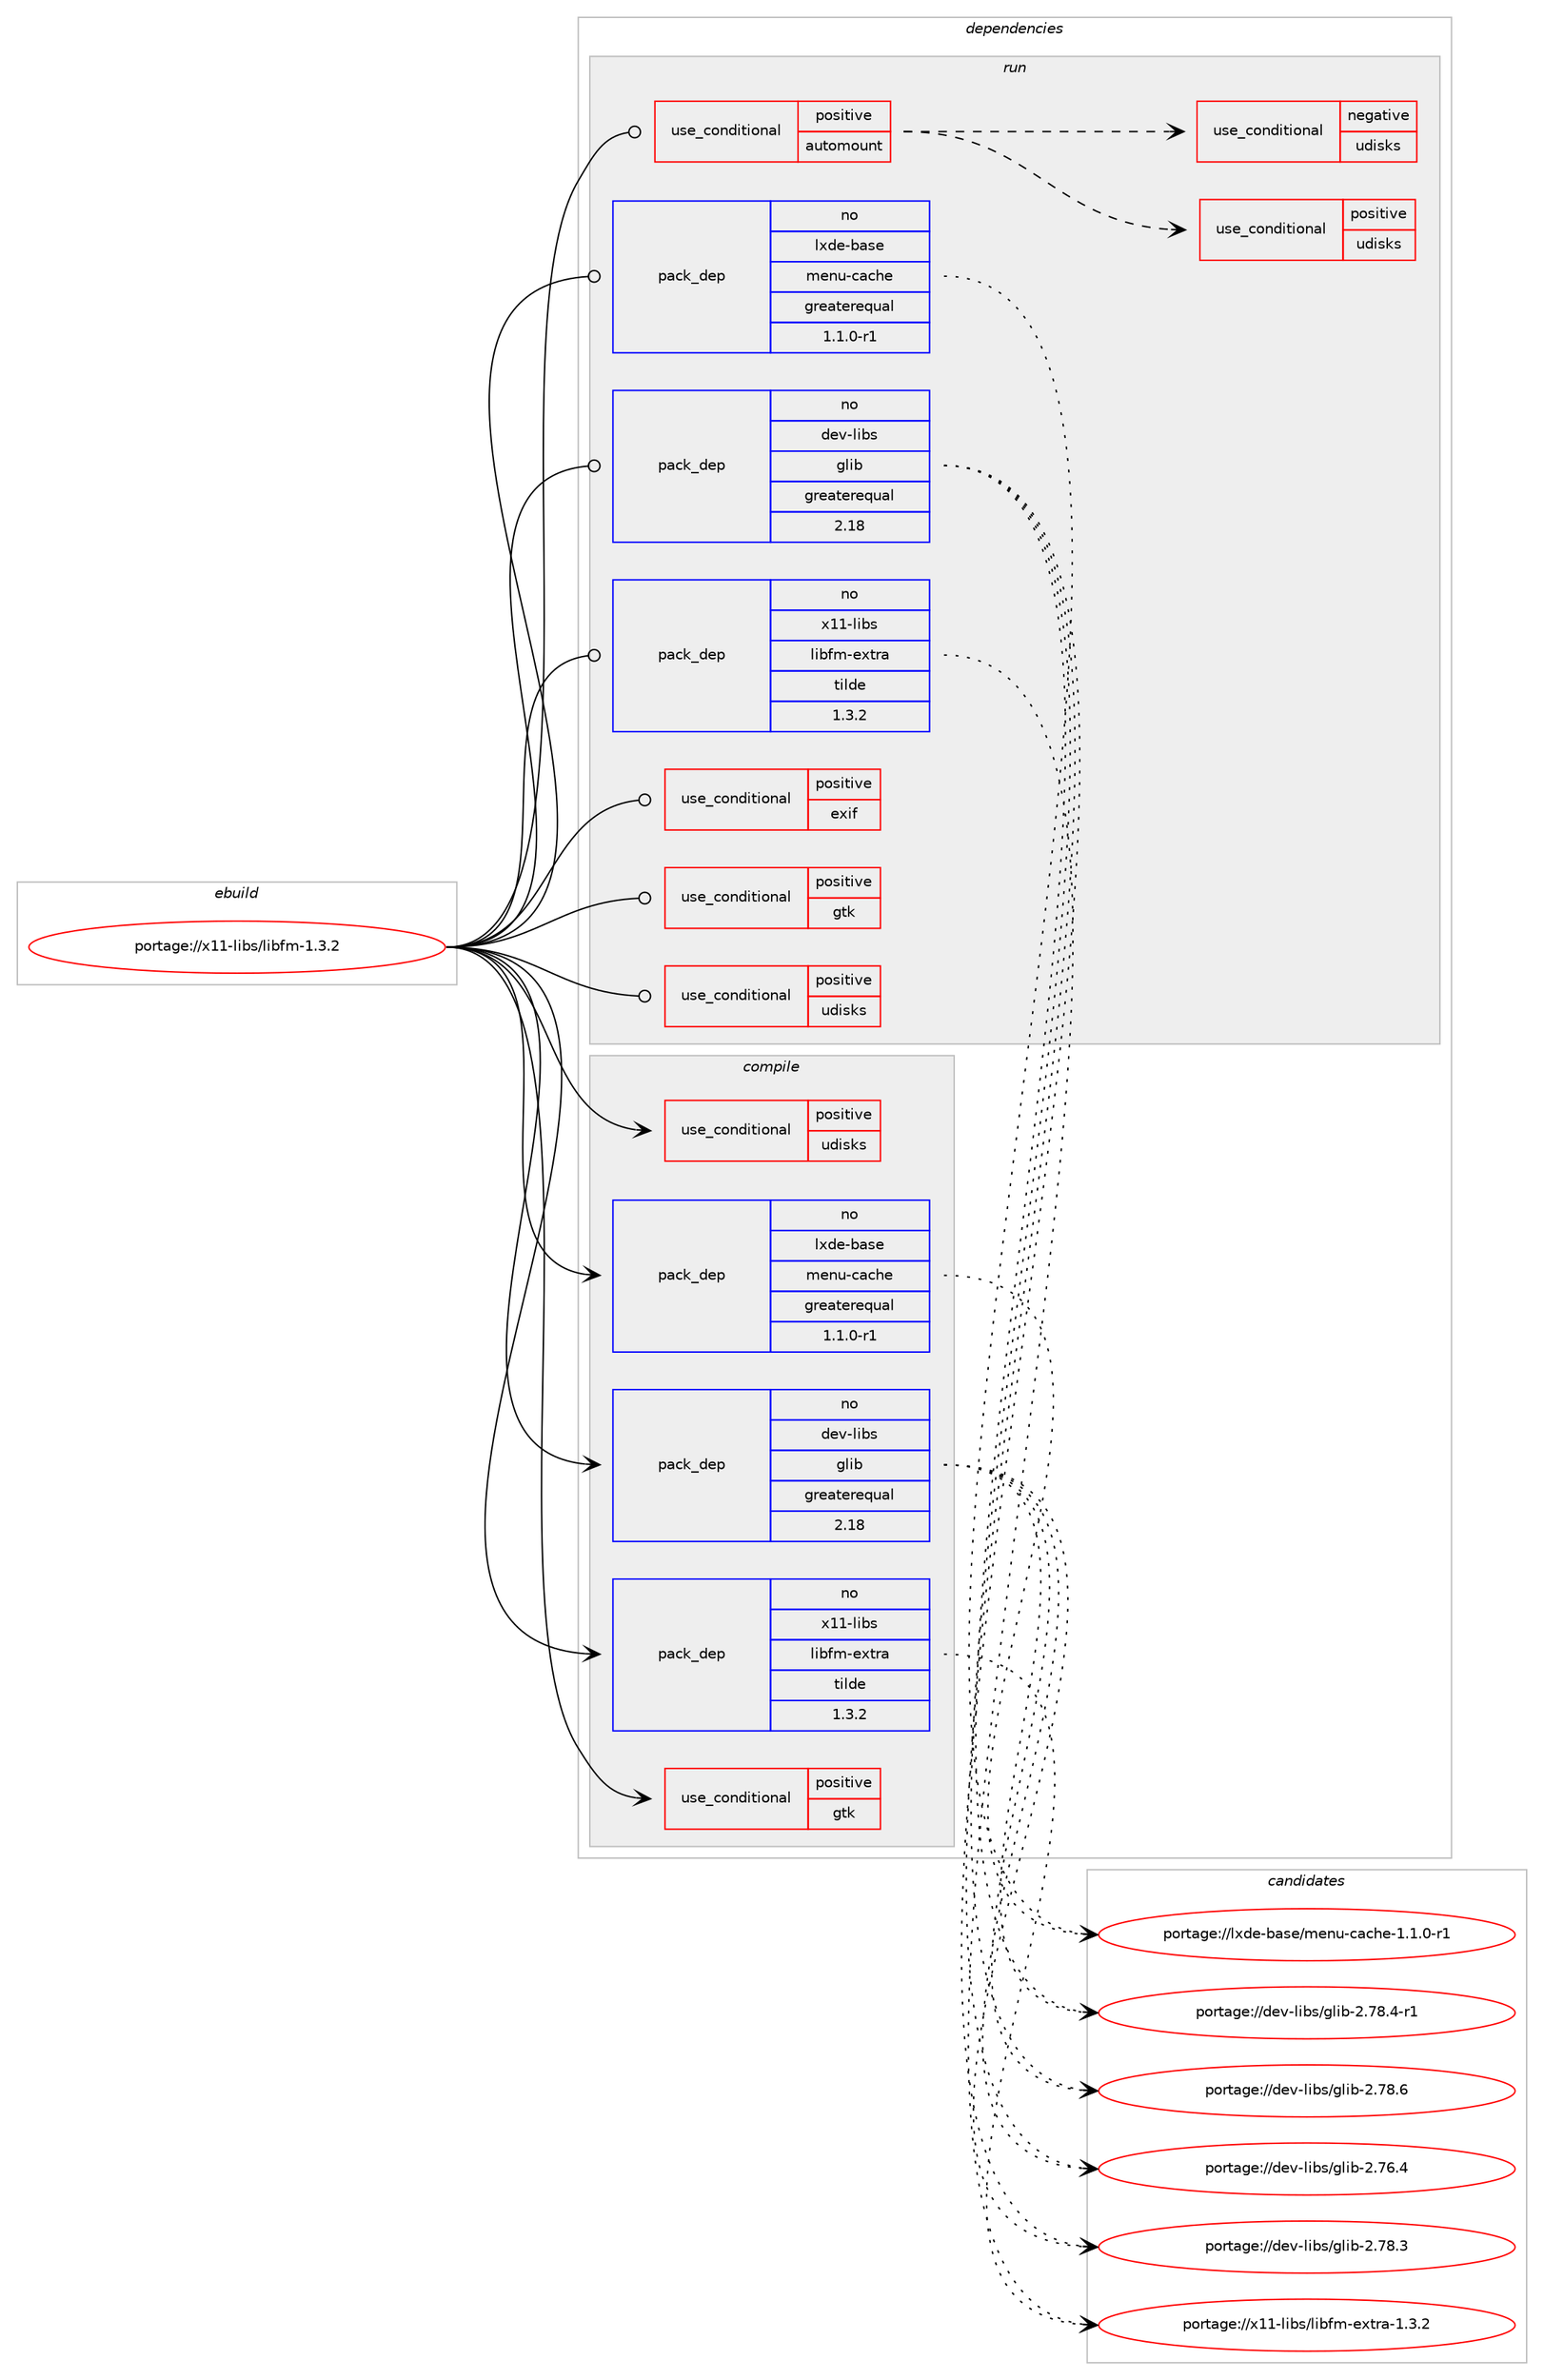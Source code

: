 digraph prolog {

# *************
# Graph options
# *************

newrank=true;
concentrate=true;
compound=true;
graph [rankdir=LR,fontname=Helvetica,fontsize=10,ranksep=1.5];#, ranksep=2.5, nodesep=0.2];
edge  [arrowhead=vee];
node  [fontname=Helvetica,fontsize=10];

# **********
# The ebuild
# **********

subgraph cluster_leftcol {
color=gray;
rank=same;
label=<<i>ebuild</i>>;
id [label="portage://x11-libs/libfm-1.3.2", color=red, width=4, href="../x11-libs/libfm-1.3.2.svg"];
}

# ****************
# The dependencies
# ****************

subgraph cluster_midcol {
color=gray;
label=<<i>dependencies</i>>;
subgraph cluster_compile {
fillcolor="#eeeeee";
style=filled;
label=<<i>compile</i>>;
subgraph cond118897 {
dependency228755 [label=<<TABLE BORDER="0" CELLBORDER="1" CELLSPACING="0" CELLPADDING="4"><TR><TD ROWSPAN="3" CELLPADDING="10">use_conditional</TD></TR><TR><TD>positive</TD></TR><TR><TD>gtk</TD></TR></TABLE>>, shape=none, color=red];
# *** BEGIN UNKNOWN DEPENDENCY TYPE (TODO) ***
# dependency228755 -> package_dependency(portage://x11-libs/libfm-1.3.2,install,no,x11-libs,gtk+,none,[,,],[slot(3)],[])
# *** END UNKNOWN DEPENDENCY TYPE (TODO) ***

}
id:e -> dependency228755:w [weight=20,style="solid",arrowhead="vee"];
subgraph cond118898 {
dependency228756 [label=<<TABLE BORDER="0" CELLBORDER="1" CELLSPACING="0" CELLPADDING="4"><TR><TD ROWSPAN="3" CELLPADDING="10">use_conditional</TD></TR><TR><TD>positive</TD></TR><TR><TD>udisks</TD></TR></TABLE>>, shape=none, color=red];
# *** BEGIN UNKNOWN DEPENDENCY TYPE (TODO) ***
# dependency228756 -> package_dependency(portage://x11-libs/libfm-1.3.2,install,no,dev-libs,dbus-glib,none,[,,],[],[])
# *** END UNKNOWN DEPENDENCY TYPE (TODO) ***

}
id:e -> dependency228756:w [weight=20,style="solid",arrowhead="vee"];
subgraph pack106555 {
dependency228757 [label=<<TABLE BORDER="0" CELLBORDER="1" CELLSPACING="0" CELLPADDING="4" WIDTH="220"><TR><TD ROWSPAN="6" CELLPADDING="30">pack_dep</TD></TR><TR><TD WIDTH="110">no</TD></TR><TR><TD>dev-libs</TD></TR><TR><TD>glib</TD></TR><TR><TD>greaterequal</TD></TR><TR><TD>2.18</TD></TR></TABLE>>, shape=none, color=blue];
}
id:e -> dependency228757:w [weight=20,style="solid",arrowhead="vee"];
# *** BEGIN UNKNOWN DEPENDENCY TYPE (TODO) ***
# id -> package_dependency(portage://x11-libs/libfm-1.3.2,install,no,dev-util,desktop-file-utils,none,[,,],[],[])
# *** END UNKNOWN DEPENDENCY TYPE (TODO) ***

subgraph pack106556 {
dependency228758 [label=<<TABLE BORDER="0" CELLBORDER="1" CELLSPACING="0" CELLPADDING="4" WIDTH="220"><TR><TD ROWSPAN="6" CELLPADDING="30">pack_dep</TD></TR><TR><TD WIDTH="110">no</TD></TR><TR><TD>lxde-base</TD></TR><TR><TD>menu-cache</TD></TR><TR><TD>greaterequal</TD></TR><TR><TD>1.1.0-r1</TD></TR></TABLE>>, shape=none, color=blue];
}
id:e -> dependency228758:w [weight=20,style="solid",arrowhead="vee"];
subgraph pack106557 {
dependency228759 [label=<<TABLE BORDER="0" CELLBORDER="1" CELLSPACING="0" CELLPADDING="4" WIDTH="220"><TR><TD ROWSPAN="6" CELLPADDING="30">pack_dep</TD></TR><TR><TD WIDTH="110">no</TD></TR><TR><TD>x11-libs</TD></TR><TR><TD>libfm-extra</TD></TR><TR><TD>tilde</TD></TR><TR><TD>1.3.2</TD></TR></TABLE>>, shape=none, color=blue];
}
id:e -> dependency228759:w [weight=20,style="solid",arrowhead="vee"];
# *** BEGIN UNKNOWN DEPENDENCY TYPE (TODO) ***
# id -> package_dependency(portage://x11-libs/libfm-1.3.2,install,no,x11-misc,shared-mime-info,none,[,,],[],[])
# *** END UNKNOWN DEPENDENCY TYPE (TODO) ***

}
subgraph cluster_compileandrun {
fillcolor="#eeeeee";
style=filled;
label=<<i>compile and run</i>>;
}
subgraph cluster_run {
fillcolor="#eeeeee";
style=filled;
label=<<i>run</i>>;
subgraph cond118899 {
dependency228760 [label=<<TABLE BORDER="0" CELLBORDER="1" CELLSPACING="0" CELLPADDING="4"><TR><TD ROWSPAN="3" CELLPADDING="10">use_conditional</TD></TR><TR><TD>positive</TD></TR><TR><TD>automount</TD></TR></TABLE>>, shape=none, color=red];
subgraph cond118900 {
dependency228761 [label=<<TABLE BORDER="0" CELLBORDER="1" CELLSPACING="0" CELLPADDING="4"><TR><TD ROWSPAN="3" CELLPADDING="10">use_conditional</TD></TR><TR><TD>positive</TD></TR><TR><TD>udisks</TD></TR></TABLE>>, shape=none, color=red];
# *** BEGIN UNKNOWN DEPENDENCY TYPE (TODO) ***
# dependency228761 -> package_dependency(portage://x11-libs/libfm-1.3.2,run,no,gnome-base,gvfs,none,[,,],[],[use(enable(udev),none),use(enable(udisks),none)])
# *** END UNKNOWN DEPENDENCY TYPE (TODO) ***

}
dependency228760:e -> dependency228761:w [weight=20,style="dashed",arrowhead="vee"];
subgraph cond118901 {
dependency228762 [label=<<TABLE BORDER="0" CELLBORDER="1" CELLSPACING="0" CELLPADDING="4"><TR><TD ROWSPAN="3" CELLPADDING="10">use_conditional</TD></TR><TR><TD>negative</TD></TR><TR><TD>udisks</TD></TR></TABLE>>, shape=none, color=red];
# *** BEGIN UNKNOWN DEPENDENCY TYPE (TODO) ***
# dependency228762 -> package_dependency(portage://x11-libs/libfm-1.3.2,run,no,gnome-base,gvfs,none,[,,],[],[use(enable(udev),none)])
# *** END UNKNOWN DEPENDENCY TYPE (TODO) ***

}
dependency228760:e -> dependency228762:w [weight=20,style="dashed",arrowhead="vee"];
}
id:e -> dependency228760:w [weight=20,style="solid",arrowhead="odot"];
subgraph cond118902 {
dependency228763 [label=<<TABLE BORDER="0" CELLBORDER="1" CELLSPACING="0" CELLPADDING="4"><TR><TD ROWSPAN="3" CELLPADDING="10">use_conditional</TD></TR><TR><TD>positive</TD></TR><TR><TD>exif</TD></TR></TABLE>>, shape=none, color=red];
# *** BEGIN UNKNOWN DEPENDENCY TYPE (TODO) ***
# dependency228763 -> package_dependency(portage://x11-libs/libfm-1.3.2,run,no,media-libs,libexif,none,[,,],[],[])
# *** END UNKNOWN DEPENDENCY TYPE (TODO) ***

}
id:e -> dependency228763:w [weight=20,style="solid",arrowhead="odot"];
subgraph cond118903 {
dependency228764 [label=<<TABLE BORDER="0" CELLBORDER="1" CELLSPACING="0" CELLPADDING="4"><TR><TD ROWSPAN="3" CELLPADDING="10">use_conditional</TD></TR><TR><TD>positive</TD></TR><TR><TD>gtk</TD></TR></TABLE>>, shape=none, color=red];
# *** BEGIN UNKNOWN DEPENDENCY TYPE (TODO) ***
# dependency228764 -> package_dependency(portage://x11-libs/libfm-1.3.2,run,no,x11-libs,gtk+,none,[,,],[slot(3)],[])
# *** END UNKNOWN DEPENDENCY TYPE (TODO) ***

}
id:e -> dependency228764:w [weight=20,style="solid",arrowhead="odot"];
subgraph cond118904 {
dependency228765 [label=<<TABLE BORDER="0" CELLBORDER="1" CELLSPACING="0" CELLPADDING="4"><TR><TD ROWSPAN="3" CELLPADDING="10">use_conditional</TD></TR><TR><TD>positive</TD></TR><TR><TD>udisks</TD></TR></TABLE>>, shape=none, color=red];
# *** BEGIN UNKNOWN DEPENDENCY TYPE (TODO) ***
# dependency228765 -> package_dependency(portage://x11-libs/libfm-1.3.2,run,no,dev-libs,dbus-glib,none,[,,],[],[])
# *** END UNKNOWN DEPENDENCY TYPE (TODO) ***

}
id:e -> dependency228765:w [weight=20,style="solid",arrowhead="odot"];
subgraph pack106558 {
dependency228766 [label=<<TABLE BORDER="0" CELLBORDER="1" CELLSPACING="0" CELLPADDING="4" WIDTH="220"><TR><TD ROWSPAN="6" CELLPADDING="30">pack_dep</TD></TR><TR><TD WIDTH="110">no</TD></TR><TR><TD>dev-libs</TD></TR><TR><TD>glib</TD></TR><TR><TD>greaterequal</TD></TR><TR><TD>2.18</TD></TR></TABLE>>, shape=none, color=blue];
}
id:e -> dependency228766:w [weight=20,style="solid",arrowhead="odot"];
subgraph pack106559 {
dependency228767 [label=<<TABLE BORDER="0" CELLBORDER="1" CELLSPACING="0" CELLPADDING="4" WIDTH="220"><TR><TD ROWSPAN="6" CELLPADDING="30">pack_dep</TD></TR><TR><TD WIDTH="110">no</TD></TR><TR><TD>lxde-base</TD></TR><TR><TD>menu-cache</TD></TR><TR><TD>greaterequal</TD></TR><TR><TD>1.1.0-r1</TD></TR></TABLE>>, shape=none, color=blue];
}
id:e -> dependency228767:w [weight=20,style="solid",arrowhead="odot"];
subgraph pack106560 {
dependency228768 [label=<<TABLE BORDER="0" CELLBORDER="1" CELLSPACING="0" CELLPADDING="4" WIDTH="220"><TR><TD ROWSPAN="6" CELLPADDING="30">pack_dep</TD></TR><TR><TD WIDTH="110">no</TD></TR><TR><TD>x11-libs</TD></TR><TR><TD>libfm-extra</TD></TR><TR><TD>tilde</TD></TR><TR><TD>1.3.2</TD></TR></TABLE>>, shape=none, color=blue];
}
id:e -> dependency228768:w [weight=20,style="solid",arrowhead="odot"];
# *** BEGIN UNKNOWN DEPENDENCY TYPE (TODO) ***
# id -> package_dependency(portage://x11-libs/libfm-1.3.2,run,no,x11-misc,shared-mime-info,none,[,,],[],[])
# *** END UNKNOWN DEPENDENCY TYPE (TODO) ***

# *** BEGIN UNKNOWN DEPENDENCY TYPE (TODO) ***
# id -> package_dependency(portage://x11-libs/libfm-1.3.2,run,weak,lxde-base,lxshortcut,none,[,,],[],[])
# *** END UNKNOWN DEPENDENCY TYPE (TODO) ***

}
}

# **************
# The candidates
# **************

subgraph cluster_choices {
rank=same;
color=gray;
label=<<i>candidates</i>>;

subgraph choice106555 {
color=black;
nodesep=1;
choice1001011184510810598115471031081059845504655544652 [label="portage://dev-libs/glib-2.76.4", color=red, width=4,href="../dev-libs/glib-2.76.4.svg"];
choice1001011184510810598115471031081059845504655564651 [label="portage://dev-libs/glib-2.78.3", color=red, width=4,href="../dev-libs/glib-2.78.3.svg"];
choice10010111845108105981154710310810598455046555646524511449 [label="portage://dev-libs/glib-2.78.4-r1", color=red, width=4,href="../dev-libs/glib-2.78.4-r1.svg"];
choice1001011184510810598115471031081059845504655564654 [label="portage://dev-libs/glib-2.78.6", color=red, width=4,href="../dev-libs/glib-2.78.6.svg"];
dependency228757:e -> choice1001011184510810598115471031081059845504655544652:w [style=dotted,weight="100"];
dependency228757:e -> choice1001011184510810598115471031081059845504655564651:w [style=dotted,weight="100"];
dependency228757:e -> choice10010111845108105981154710310810598455046555646524511449:w [style=dotted,weight="100"];
dependency228757:e -> choice1001011184510810598115471031081059845504655564654:w [style=dotted,weight="100"];
}
subgraph choice106556 {
color=black;
nodesep=1;
choice10812010010145989711510147109101110117459997991041014549464946484511449 [label="portage://lxde-base/menu-cache-1.1.0-r1", color=red, width=4,href="../lxde-base/menu-cache-1.1.0-r1.svg"];
dependency228758:e -> choice10812010010145989711510147109101110117459997991041014549464946484511449:w [style=dotted,weight="100"];
}
subgraph choice106557 {
color=black;
nodesep=1;
choice1204949451081059811547108105981021094510112011611497454946514650 [label="portage://x11-libs/libfm-extra-1.3.2", color=red, width=4,href="../x11-libs/libfm-extra-1.3.2.svg"];
dependency228759:e -> choice1204949451081059811547108105981021094510112011611497454946514650:w [style=dotted,weight="100"];
}
subgraph choice106558 {
color=black;
nodesep=1;
choice1001011184510810598115471031081059845504655544652 [label="portage://dev-libs/glib-2.76.4", color=red, width=4,href="../dev-libs/glib-2.76.4.svg"];
choice1001011184510810598115471031081059845504655564651 [label="portage://dev-libs/glib-2.78.3", color=red, width=4,href="../dev-libs/glib-2.78.3.svg"];
choice10010111845108105981154710310810598455046555646524511449 [label="portage://dev-libs/glib-2.78.4-r1", color=red, width=4,href="../dev-libs/glib-2.78.4-r1.svg"];
choice1001011184510810598115471031081059845504655564654 [label="portage://dev-libs/glib-2.78.6", color=red, width=4,href="../dev-libs/glib-2.78.6.svg"];
dependency228766:e -> choice1001011184510810598115471031081059845504655544652:w [style=dotted,weight="100"];
dependency228766:e -> choice1001011184510810598115471031081059845504655564651:w [style=dotted,weight="100"];
dependency228766:e -> choice10010111845108105981154710310810598455046555646524511449:w [style=dotted,weight="100"];
dependency228766:e -> choice1001011184510810598115471031081059845504655564654:w [style=dotted,weight="100"];
}
subgraph choice106559 {
color=black;
nodesep=1;
choice10812010010145989711510147109101110117459997991041014549464946484511449 [label="portage://lxde-base/menu-cache-1.1.0-r1", color=red, width=4,href="../lxde-base/menu-cache-1.1.0-r1.svg"];
dependency228767:e -> choice10812010010145989711510147109101110117459997991041014549464946484511449:w [style=dotted,weight="100"];
}
subgraph choice106560 {
color=black;
nodesep=1;
choice1204949451081059811547108105981021094510112011611497454946514650 [label="portage://x11-libs/libfm-extra-1.3.2", color=red, width=4,href="../x11-libs/libfm-extra-1.3.2.svg"];
dependency228768:e -> choice1204949451081059811547108105981021094510112011611497454946514650:w [style=dotted,weight="100"];
}
}

}
